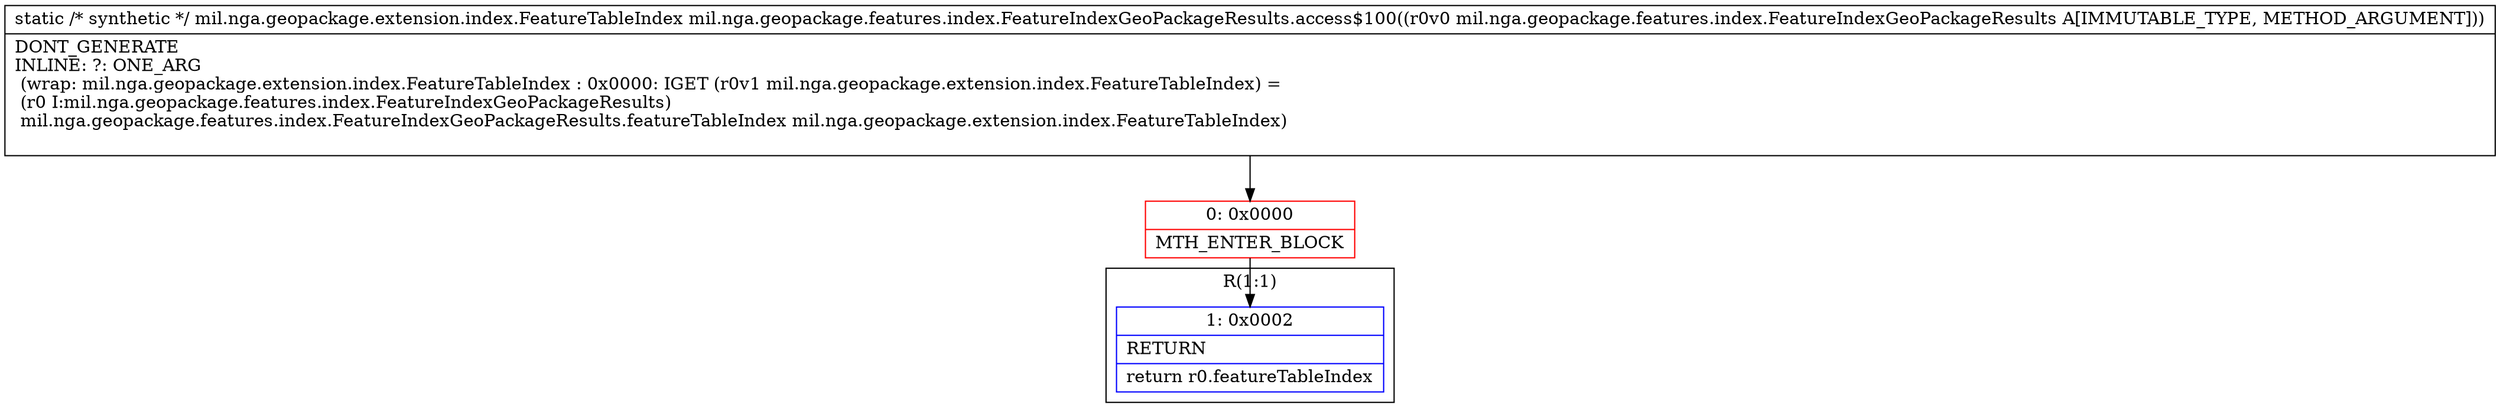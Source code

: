 digraph "CFG formil.nga.geopackage.features.index.FeatureIndexGeoPackageResults.access$100(Lmil\/nga\/geopackage\/features\/index\/FeatureIndexGeoPackageResults;)Lmil\/nga\/geopackage\/extension\/index\/FeatureTableIndex;" {
subgraph cluster_Region_26248079 {
label = "R(1:1)";
node [shape=record,color=blue];
Node_1 [shape=record,label="{1\:\ 0x0002|RETURN\l|return r0.featureTableIndex\l}"];
}
Node_0 [shape=record,color=red,label="{0\:\ 0x0000|MTH_ENTER_BLOCK\l}"];
MethodNode[shape=record,label="{static \/* synthetic *\/ mil.nga.geopackage.extension.index.FeatureTableIndex mil.nga.geopackage.features.index.FeatureIndexGeoPackageResults.access$100((r0v0 mil.nga.geopackage.features.index.FeatureIndexGeoPackageResults A[IMMUTABLE_TYPE, METHOD_ARGUMENT]))  | DONT_GENERATE\lINLINE: ?: ONE_ARG  \l  (wrap: mil.nga.geopackage.extension.index.FeatureTableIndex : 0x0000: IGET  (r0v1 mil.nga.geopackage.extension.index.FeatureTableIndex) = \l  (r0 I:mil.nga.geopackage.features.index.FeatureIndexGeoPackageResults)\l mil.nga.geopackage.features.index.FeatureIndexGeoPackageResults.featureTableIndex mil.nga.geopackage.extension.index.FeatureTableIndex)\l\l}"];
MethodNode -> Node_0;
Node_0 -> Node_1;
}

